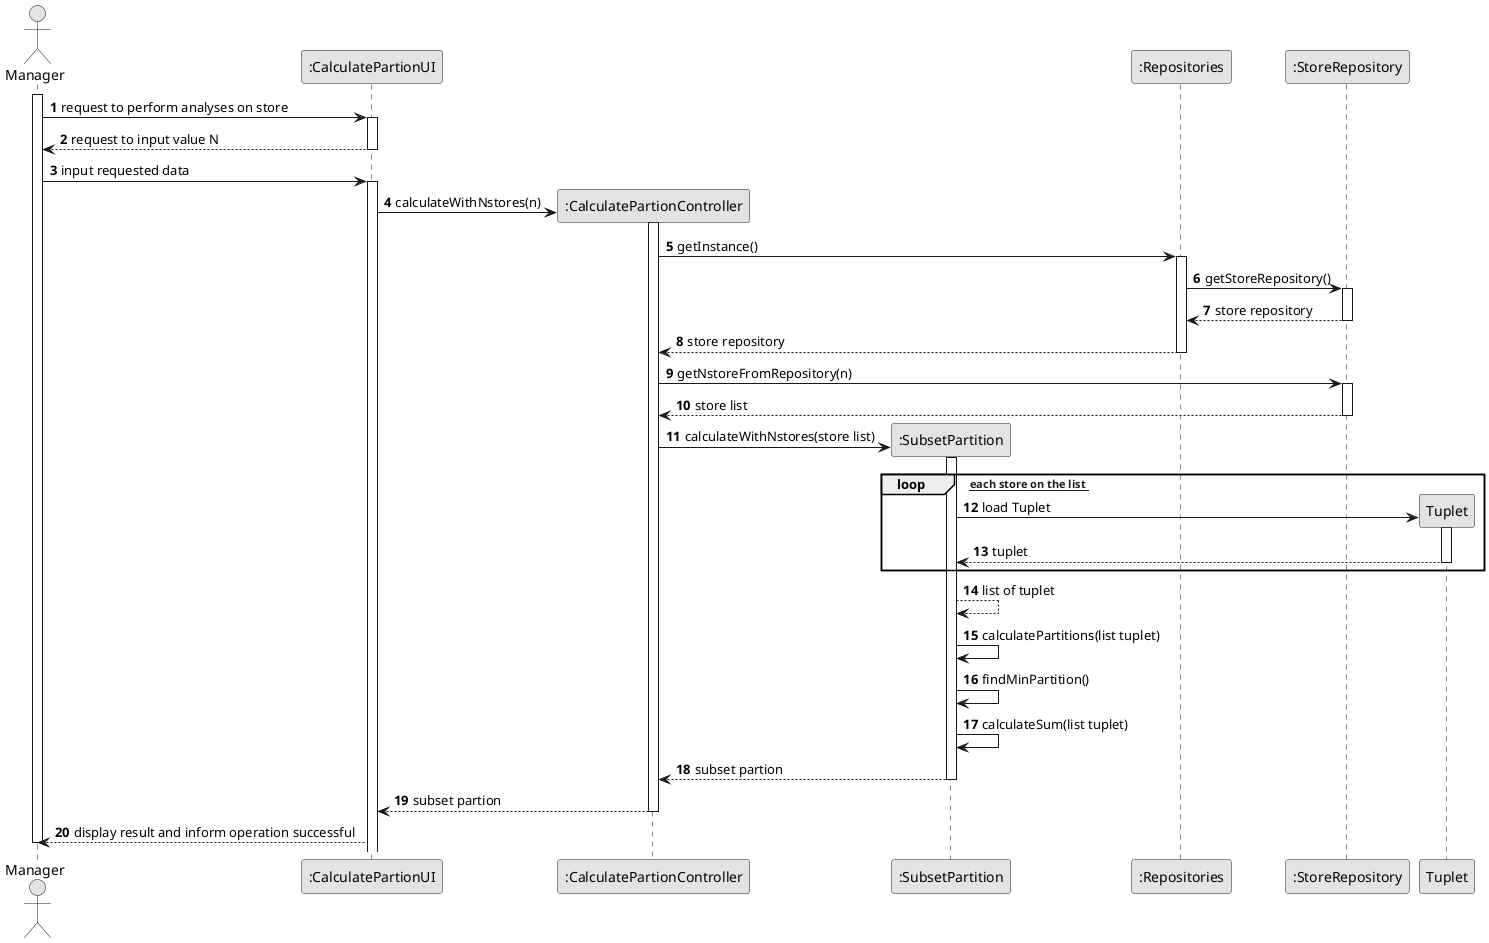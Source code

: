 @startuml
skinparam monochrome true
skinparam packageStyle rectangle
skinparam shadowing false

autonumber

'hide footbox
actor "Manager" as Manager
participant ":CalculatePartionUI" as UI
participant ":CalculatePartionController" as controller
participant ":SubsetPartition" as loader

participant ":Repositories" as repository
participant ":StoreRepository" as storeRepo

activate Manager

Manager ->UI : request to perform analyses on store
    activate UI
    UI -->Manager: request to input value N
    deactivate UI
Manager -> UI : input requested data
    activate UI
    UI -> controller** :  calculateWithNstores(n)
        activate controller
        controller -> repository : getInstance()
            activate repository
            repository->storeRepo : getStoreRepository()
                activate storeRepo
                storeRepo --> repository : store repository
                deactivate storeRepo
            repository --> controller : store repository
            deactivate repository
        controller -> storeRepo : getNstoreFromRepository(n)
            activate storeRepo
            storeRepo --> controller : store list
            deactivate storeRepo
        controller -> loader** : calculateWithNstores(store list)
            activate loader
            loop [ for each store on the list ]
            loader -> Tuplet** : load Tuplet
                activate Tuplet
                Tuplet --> loader : tuplet
                deactivate Tuplet
            end loop
            loader -->loader : list of tuplet
            loader -> loader : calculatePartitions(list tuplet)
            loader -> loader : findMinPartition()
            loader -> loader : calculateSum(list tuplet)
            loader --> controller : subset partion
            deactivate loader
        controller --> UI : subset partion
        deactivate controller
        UI --> Manager : display result and inform operation successful







deactivate Manager
@enduml